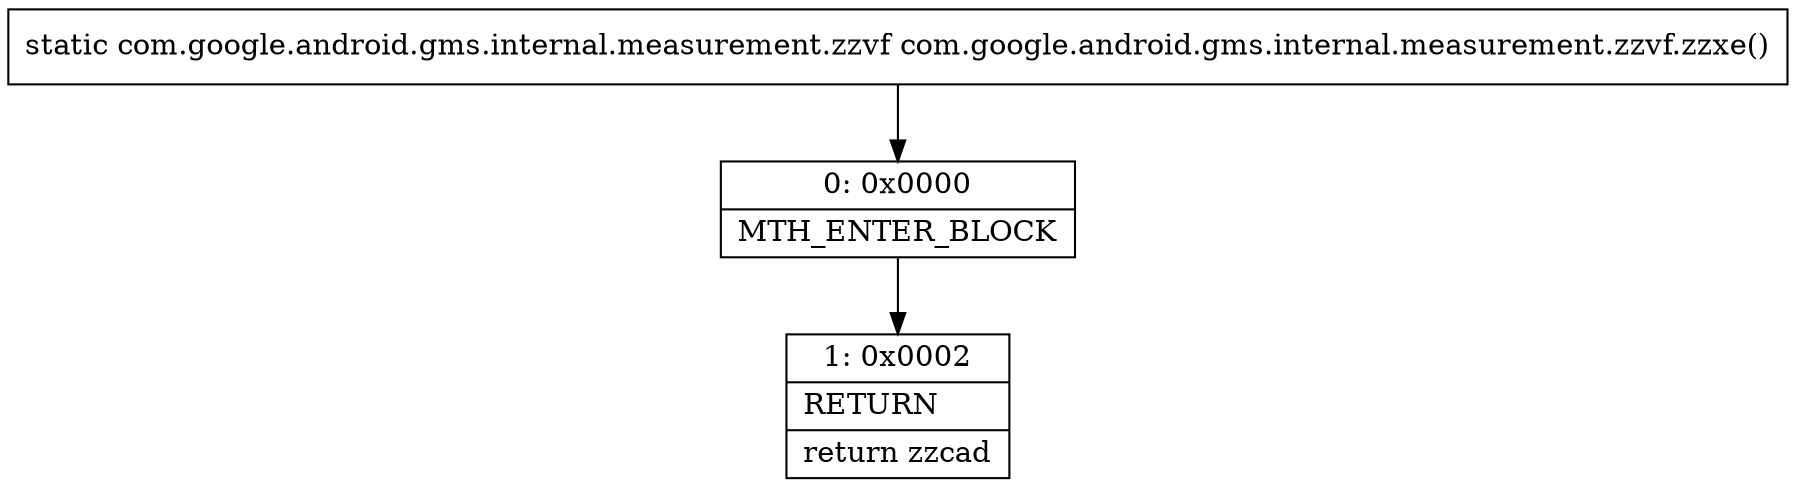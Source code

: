 digraph "CFG forcom.google.android.gms.internal.measurement.zzvf.zzxe()Lcom\/google\/android\/gms\/internal\/measurement\/zzvf;" {
Node_0 [shape=record,label="{0\:\ 0x0000|MTH_ENTER_BLOCK\l}"];
Node_1 [shape=record,label="{1\:\ 0x0002|RETURN\l|return zzcad\l}"];
MethodNode[shape=record,label="{static com.google.android.gms.internal.measurement.zzvf com.google.android.gms.internal.measurement.zzvf.zzxe() }"];
MethodNode -> Node_0;
Node_0 -> Node_1;
}

